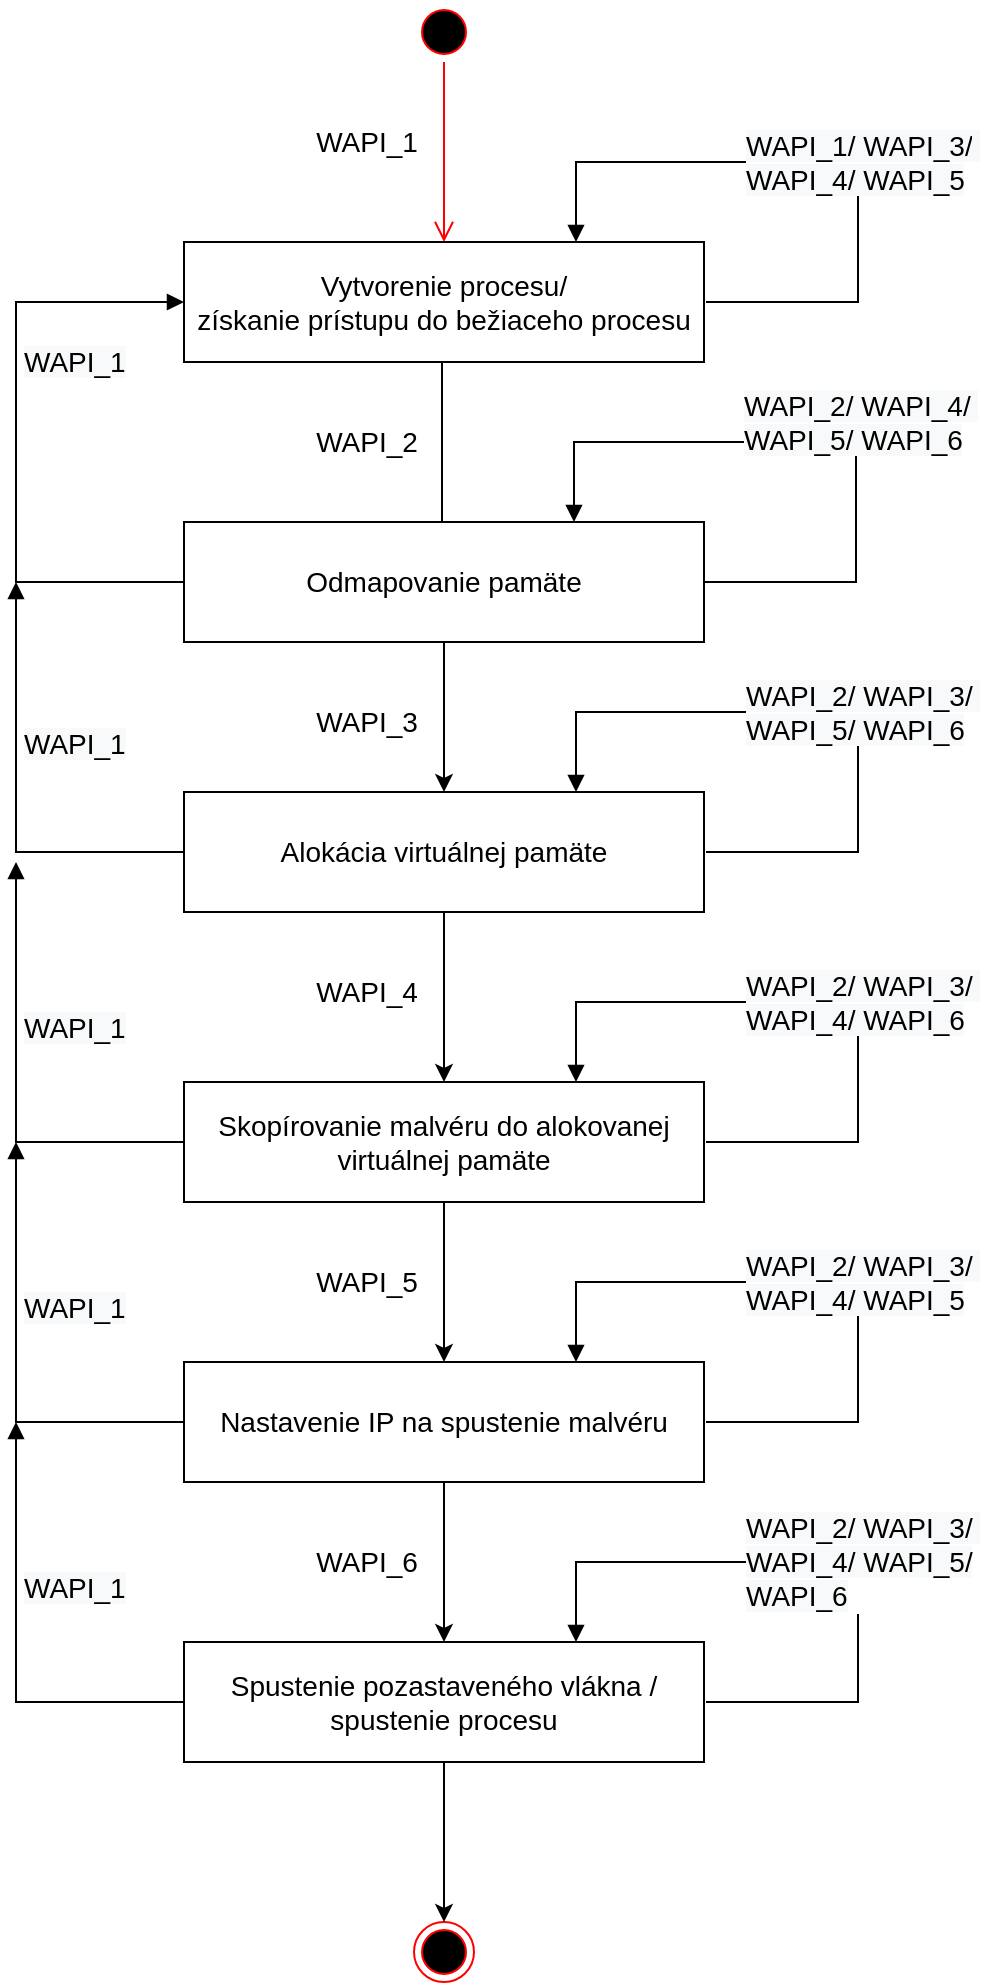 <mxfile version="13.1.14" type="device"><diagram id="Y6aJrYFt6ZVoB8-CAj4z" name="Page-1"><mxGraphModel dx="1038" dy="548" grid="1" gridSize="10" guides="1" tooltips="1" connect="1" arrows="1" fold="1" page="1" pageScale="1" pageWidth="827" pageHeight="1169" math="0" shadow="0"><root><mxCell id="0"/><mxCell id="1" parent="0"/><mxCell id="kTZIZ7-l3gT3kUIv5YvM-15" style="edgeStyle=orthogonalEdgeStyle;rounded=0;orthogonalLoop=1;jettySize=auto;html=1;entryX=0.5;entryY=0;entryDx=0;entryDy=0;" parent="1" edge="1"><mxGeometry relative="1" as="geometry"><mxPoint x="413" y="260" as="sourcePoint"/><mxPoint x="413" y="380" as="targetPoint"/></mxGeometry></mxCell><mxCell id="kTZIZ7-l3gT3kUIv5YvM-2" value="&lt;font style=&quot;font-size: 14px&quot;&gt;Vytvorenie procesu/&lt;br&gt;získanie prístupu do bežiaceho procesu&lt;/font&gt;" style="rounded=0;whiteSpace=wrap;html=1;" parent="1" vertex="1"><mxGeometry x="284" y="200" width="260" height="60" as="geometry"/></mxCell><mxCell id="kTZIZ7-l3gT3kUIv5YvM-13" style="edgeStyle=orthogonalEdgeStyle;rounded=0;orthogonalLoop=1;jettySize=auto;html=1;entryX=0.5;entryY=0;entryDx=0;entryDy=0;" parent="1" source="kTZIZ7-l3gT3kUIv5YvM-3" target="kTZIZ7-l3gT3kUIv5YvM-4" edge="1"><mxGeometry relative="1" as="geometry"/></mxCell><mxCell id="kTZIZ7-l3gT3kUIv5YvM-3" value="&lt;span style=&quot;font-size: 14px&quot;&gt;Odmapovanie pamäte&lt;/span&gt;" style="rounded=0;whiteSpace=wrap;html=1;" parent="1" vertex="1"><mxGeometry x="284" y="340" width="260" height="60" as="geometry"/></mxCell><mxCell id="kTZIZ7-l3gT3kUIv5YvM-12" style="edgeStyle=orthogonalEdgeStyle;rounded=0;orthogonalLoop=1;jettySize=auto;html=1;entryX=0.5;entryY=0;entryDx=0;entryDy=0;" parent="1" source="kTZIZ7-l3gT3kUIv5YvM-4" target="kTZIZ7-l3gT3kUIv5YvM-5" edge="1"><mxGeometry relative="1" as="geometry"/></mxCell><mxCell id="kTZIZ7-l3gT3kUIv5YvM-4" value="&lt;span style=&quot;font-size: 14px&quot;&gt;Alokácia virtuálnej pamäte&lt;/span&gt;" style="rounded=0;whiteSpace=wrap;html=1;" parent="1" vertex="1"><mxGeometry x="284" y="475" width="260" height="60" as="geometry"/></mxCell><mxCell id="kTZIZ7-l3gT3kUIv5YvM-11" style="edgeStyle=orthogonalEdgeStyle;rounded=0;orthogonalLoop=1;jettySize=auto;html=1;entryX=0.5;entryY=0;entryDx=0;entryDy=0;" parent="1" source="kTZIZ7-l3gT3kUIv5YvM-5" target="kTZIZ7-l3gT3kUIv5YvM-6" edge="1"><mxGeometry relative="1" as="geometry"/></mxCell><mxCell id="kTZIZ7-l3gT3kUIv5YvM-5" value="&lt;span style=&quot;font-size: 14px&quot;&gt;Skopírovanie malvéru do alokovanej virtuálnej pamäte&lt;/span&gt;" style="rounded=0;whiteSpace=wrap;html=1;" parent="1" vertex="1"><mxGeometry x="284" y="620" width="260" height="60" as="geometry"/></mxCell><mxCell id="q8GEtPRcEUDi8MsfSiwB-6" style="edgeStyle=orthogonalEdgeStyle;rounded=0;orthogonalLoop=1;jettySize=auto;html=1;entryX=0.5;entryY=0;entryDx=0;entryDy=0;" edge="1" parent="1" source="kTZIZ7-l3gT3kUIv5YvM-6" target="q8GEtPRcEUDi8MsfSiwB-3"><mxGeometry relative="1" as="geometry"/></mxCell><mxCell id="kTZIZ7-l3gT3kUIv5YvM-6" value="&lt;span style=&quot;font-size: 14px&quot;&gt;Nastavenie IP na spustenie malvéru&lt;/span&gt;&lt;span style=&quot;font-size: 14px&quot;&gt;&lt;br&gt;&lt;/span&gt;" style="rounded=0;whiteSpace=wrap;html=1;" parent="1" vertex="1"><mxGeometry x="284" y="760" width="260" height="60" as="geometry"/></mxCell><mxCell id="kTZIZ7-l3gT3kUIv5YvM-20" value="&lt;span style=&quot;font-size: 14px&quot;&gt;WAPI_2&lt;/span&gt;" style="text;html=1;align=center;verticalAlign=middle;resizable=0;points=[];autosize=1;" parent="1" vertex="1"><mxGeometry x="340" y="290" width="70" height="20" as="geometry"/></mxCell><mxCell id="kTZIZ7-l3gT3kUIv5YvM-21" value="&lt;span style=&quot;font-size: 14px&quot;&gt;WAPI_3&lt;/span&gt;" style="text;html=1;align=center;verticalAlign=middle;resizable=0;points=[];autosize=1;" parent="1" vertex="1"><mxGeometry x="340" y="430" width="70" height="20" as="geometry"/></mxCell><mxCell id="kTZIZ7-l3gT3kUIv5YvM-26" value="&lt;span style=&quot;font-size: 14px&quot;&gt;WAPI_4&lt;/span&gt;" style="text;html=1;align=center;verticalAlign=middle;resizable=0;points=[];autosize=1;" parent="1" vertex="1"><mxGeometry x="340" y="564.5" width="70" height="20" as="geometry"/></mxCell><mxCell id="kTZIZ7-l3gT3kUIv5YvM-27" value="&lt;span style=&quot;font-size: 14px&quot;&gt;WAPI_5&lt;/span&gt;" style="text;html=1;align=center;verticalAlign=middle;resizable=0;points=[];autosize=1;" parent="1" vertex="1"><mxGeometry x="340" y="710" width="70" height="20" as="geometry"/></mxCell><mxCell id="kTZIZ7-l3gT3kUIv5YvM-28" value="&lt;span style=&quot;font-size: 14px&quot;&gt;WAPI_1&lt;/span&gt;" style="text;html=1;align=center;verticalAlign=middle;resizable=0;points=[];autosize=1;" parent="1" vertex="1"><mxGeometry x="340" y="140" width="70" height="20" as="geometry"/></mxCell><mxCell id="kTZIZ7-l3gT3kUIv5YvM-39" value="&lt;span style=&quot;font-size: 14px ; text-align: center ; background-color: rgb(248 , 249 , 250)&quot;&gt;WAPI_2/&amp;nbsp;&lt;/span&gt;&lt;span style=&quot;font-size: 14px ; text-align: center ; background-color: rgb(248 , 249 , 250)&quot;&gt;WAPI_4/&amp;nbsp;&lt;br&gt;&lt;/span&gt;&lt;span style=&quot;font-size: 14px ; text-align: center ; background-color: rgb(248 , 249 , 250)&quot;&gt;WAPI_5/&amp;nbsp;&lt;/span&gt;&lt;span style=&quot;font-size: 14px ; text-align: center ; background-color: rgb(248 , 249 , 250)&quot;&gt;WAPI_6&lt;/span&gt;" style="edgeStyle=orthogonalEdgeStyle;html=1;align=left;spacingLeft=2;endArrow=block;rounded=0;exitX=1;exitY=0.5;exitDx=0;exitDy=0;" parent="1" source="kTZIZ7-l3gT3kUIv5YvM-3" edge="1"><mxGeometry x="0.26" y="-10" relative="1" as="geometry"><mxPoint x="405" y="620" as="sourcePoint"/><Array as="points"><mxPoint x="620" y="370"/><mxPoint x="620" y="300"/><mxPoint x="479" y="300"/></Array><mxPoint x="479" y="340" as="targetPoint"/><mxPoint as="offset"/></mxGeometry></mxCell><mxCell id="kTZIZ7-l3gT3kUIv5YvM-40" value="&lt;span style=&quot;font-size: 14px ; text-align: center ; background-color: rgb(248 , 249 , 250)&quot;&gt;WAPI_2/&amp;nbsp;&lt;/span&gt;&lt;span style=&quot;font-size: 14px ; text-align: center ; background-color: rgb(248 , 249 , 250)&quot;&gt;WAPI_3/&amp;nbsp;&lt;br&gt;&lt;/span&gt;&lt;span style=&quot;font-size: 14px ; text-align: center ; background-color: rgb(248 , 249 , 250)&quot;&gt;WAPI_5/&amp;nbsp;&lt;/span&gt;&lt;span style=&quot;font-size: 14px ; text-align: center ; background-color: rgb(248 , 249 , 250)&quot;&gt;WAPI_6&lt;/span&gt;" style="edgeStyle=orthogonalEdgeStyle;html=1;align=left;spacingLeft=2;endArrow=block;rounded=0;exitX=1;exitY=0.5;exitDx=0;exitDy=0;" parent="1" edge="1"><mxGeometry x="0.26" relative="1" as="geometry"><mxPoint x="545" y="505" as="sourcePoint"/><Array as="points"><mxPoint x="621" y="505"/><mxPoint x="621" y="435"/><mxPoint x="480" y="435"/></Array><mxPoint x="480" y="475" as="targetPoint"/><mxPoint as="offset"/></mxGeometry></mxCell><mxCell id="kTZIZ7-l3gT3kUIv5YvM-41" value="&lt;span style=&quot;font-size: 14px ; text-align: center ; background-color: rgb(248 , 249 , 250)&quot;&gt;WAPI_2/&amp;nbsp;&lt;/span&gt;&lt;span style=&quot;font-size: 14px ; text-align: center ; background-color: rgb(248 , 249 , 250)&quot;&gt;WAPI_3/&amp;nbsp;&lt;br&gt;&lt;/span&gt;&lt;span style=&quot;font-size: 14px ; text-align: center ; background-color: rgb(248 , 249 , 250)&quot;&gt;WAPI_4/ WAPI_6&lt;br&gt;&lt;/span&gt;" style="edgeStyle=orthogonalEdgeStyle;html=1;align=left;spacingLeft=2;endArrow=block;rounded=0;exitX=1;exitY=0.5;exitDx=0;exitDy=0;" parent="1" edge="1"><mxGeometry x="0.26" relative="1" as="geometry"><mxPoint x="545" y="650" as="sourcePoint"/><Array as="points"><mxPoint x="621" y="650"/><mxPoint x="621" y="580"/><mxPoint x="480" y="580"/></Array><mxPoint x="480" y="620" as="targetPoint"/><mxPoint as="offset"/></mxGeometry></mxCell><mxCell id="kTZIZ7-l3gT3kUIv5YvM-42" value="&lt;span style=&quot;font-size: 14px ; text-align: center ; background-color: rgb(248 , 249 , 250)&quot;&gt;WAPI_2/&amp;nbsp;&lt;/span&gt;&lt;span style=&quot;font-size: 14px ; text-align: center ; background-color: rgb(248 , 249 , 250)&quot;&gt;WAPI_3/&amp;nbsp;&lt;/span&gt;&lt;span style=&quot;font-size: 14px ; text-align: center ; background-color: rgb(248 , 249 , 250)&quot;&gt;&lt;br&gt;&lt;/span&gt;&lt;span style=&quot;font-size: 14px ; text-align: center ; background-color: rgb(248 , 249 , 250)&quot;&gt;WAPI_4/&amp;nbsp;&lt;/span&gt;&lt;span style=&quot;font-size: 14px ; text-align: center ; background-color: rgb(248 , 249 , 250)&quot;&gt;WAPI_5&lt;/span&gt;" style="edgeStyle=orthogonalEdgeStyle;html=1;align=left;spacingLeft=2;endArrow=block;rounded=0;exitX=1;exitY=0.5;exitDx=0;exitDy=0;" parent="1" edge="1"><mxGeometry x="0.26" relative="1" as="geometry"><mxPoint x="545" y="790" as="sourcePoint"/><Array as="points"><mxPoint x="621" y="790"/><mxPoint x="621" y="720"/><mxPoint x="480" y="720"/></Array><mxPoint x="480" y="760" as="targetPoint"/><mxPoint as="offset"/></mxGeometry></mxCell><mxCell id="kTZIZ7-l3gT3kUIv5YvM-43" value="&lt;span style=&quot;font-size: 14px ; text-align: center ; background-color: rgb(248 , 249 , 250)&quot;&gt;WAPI_1&lt;/span&gt;" style="edgeStyle=orthogonalEdgeStyle;html=1;align=left;spacingLeft=2;endArrow=block;rounded=0;exitX=0;exitY=0.5;exitDx=0;exitDy=0;entryX=0;entryY=0.5;entryDx=0;entryDy=0;" parent="1" source="kTZIZ7-l3gT3kUIv5YvM-3" target="kTZIZ7-l3gT3kUIv5YvM-2" edge="1"><mxGeometry x="0.26" relative="1" as="geometry"><mxPoint x="554" y="420" as="sourcePoint"/><Array as="points"><mxPoint x="200" y="370"/><mxPoint x="200" y="230"/></Array><mxPoint x="489" y="390" as="targetPoint"/><mxPoint as="offset"/></mxGeometry></mxCell><mxCell id="kTZIZ7-l3gT3kUIv5YvM-47" value="&lt;span style=&quot;font-size: 14px ; text-align: center ; background-color: rgb(248 , 249 , 250)&quot;&gt;WAPI_1&lt;/span&gt;" style="edgeStyle=orthogonalEdgeStyle;html=1;align=left;spacingLeft=2;endArrow=block;rounded=0;exitX=0;exitY=0.5;exitDx=0;exitDy=0;" parent="1" source="kTZIZ7-l3gT3kUIv5YvM-4" edge="1"><mxGeometry x="0.26" relative="1" as="geometry"><mxPoint x="184" y="620" as="sourcePoint"/><Array as="points"><mxPoint x="200" y="505"/></Array><mxPoint x="200" y="370" as="targetPoint"/><mxPoint as="offset"/></mxGeometry></mxCell><mxCell id="kTZIZ7-l3gT3kUIv5YvM-48" value="&lt;span style=&quot;font-size: 14px ; text-align: center ; background-color: rgb(248 , 249 , 250)&quot;&gt;WAPI_1&lt;/span&gt;" style="edgeStyle=orthogonalEdgeStyle;html=1;align=left;spacingLeft=2;endArrow=block;rounded=0;exitX=0;exitY=0.5;exitDx=0;exitDy=0;" parent="1" edge="1" source="kTZIZ7-l3gT3kUIv5YvM-5"><mxGeometry x="0.26" relative="1" as="geometry"><mxPoint x="284" y="725" as="sourcePoint"/><Array as="points"><mxPoint x="200" y="650"/></Array><mxPoint x="200" y="510" as="targetPoint"/><mxPoint as="offset"/></mxGeometry></mxCell><mxCell id="kTZIZ7-l3gT3kUIv5YvM-49" value="&lt;span style=&quot;font-size: 14px ; text-align: center ; background-color: rgb(248 , 249 , 250)&quot;&gt;WAPI_1&lt;/span&gt;" style="edgeStyle=orthogonalEdgeStyle;html=1;align=left;spacingLeft=2;endArrow=block;rounded=0;exitX=0;exitY=0.5;exitDx=0;exitDy=0;" parent="1" edge="1" source="kTZIZ7-l3gT3kUIv5YvM-6"><mxGeometry x="0.26" relative="1" as="geometry"><mxPoint x="284" y="937.5" as="sourcePoint"/><Array as="points"><mxPoint x="200" y="790"/></Array><mxPoint x="200" y="650" as="targetPoint"/><mxPoint as="offset"/></mxGeometry></mxCell><mxCell id="Te5pKfVqlNjx0CKis1d5-1" value="&lt;span style=&quot;font-size: 14px ; text-align: center ; background-color: rgb(248 , 249 , 250)&quot;&gt;WAPI_1/&amp;nbsp;&lt;/span&gt;&lt;span style=&quot;font-size: 14px ; text-align: center ; background-color: rgb(248 , 249 , 250)&quot;&gt;WAPI_3/&lt;/span&gt;&lt;span style=&quot;font-size: 14px ; text-align: center ; background-color: rgb(248 , 249 , 250)&quot;&gt;&amp;nbsp;&lt;br&gt;&lt;/span&gt;&lt;span style=&quot;font-size: 14px ; text-align: center ; background-color: rgb(248 , 249 , 250)&quot;&gt;WAPI_4/&amp;nbsp;&lt;/span&gt;&lt;span style=&quot;font-size: 14px ; text-align: center ; background-color: rgb(248 , 249 , 250)&quot;&gt;WAPI_5&lt;/span&gt;" style="edgeStyle=orthogonalEdgeStyle;html=1;align=left;spacingLeft=2;endArrow=block;rounded=0;exitX=1;exitY=0.5;exitDx=0;exitDy=0;" parent="1" edge="1"><mxGeometry x="0.26" relative="1" as="geometry"><mxPoint x="545" y="230" as="sourcePoint"/><Array as="points"><mxPoint x="621" y="230"/><mxPoint x="621" y="160"/><mxPoint x="480" y="160"/></Array><mxPoint x="480" y="200" as="targetPoint"/><mxPoint as="offset"/></mxGeometry></mxCell><mxCell id="Te5pKfVqlNjx0CKis1d5-4" value="" style="ellipse;html=1;shape=startState;fillColor=#000000;strokeColor=#ff0000;" parent="1" vertex="1"><mxGeometry x="399" y="80" width="30" height="30" as="geometry"/></mxCell><mxCell id="Te5pKfVqlNjx0CKis1d5-5" value="" style="edgeStyle=orthogonalEdgeStyle;html=1;verticalAlign=bottom;endArrow=open;endSize=8;strokeColor=#ff0000;entryX=0.5;entryY=0;entryDx=0;entryDy=0;" parent="1" source="Te5pKfVqlNjx0CKis1d5-4" target="kTZIZ7-l3gT3kUIv5YvM-2" edge="1"><mxGeometry relative="1" as="geometry"><mxPoint x="414" y="150" as="targetPoint"/></mxGeometry></mxCell><mxCell id="Te5pKfVqlNjx0CKis1d5-6" value="" style="ellipse;html=1;shape=endState;fillColor=#000000;strokeColor=#ff0000;" parent="1" vertex="1"><mxGeometry x="399" y="1040" width="30" height="30" as="geometry"/></mxCell><mxCell id="q8GEtPRcEUDi8MsfSiwB-7" style="edgeStyle=orthogonalEdgeStyle;rounded=0;orthogonalLoop=1;jettySize=auto;html=1;" edge="1" parent="1" source="q8GEtPRcEUDi8MsfSiwB-3"><mxGeometry relative="1" as="geometry"><mxPoint x="414" y="1040" as="targetPoint"/></mxGeometry></mxCell><mxCell id="q8GEtPRcEUDi8MsfSiwB-3" value="&lt;span style=&quot;font-size: 14px&quot;&gt;Spustenie pozastaveného vlákna /&lt;br&gt;spustenie procesu&lt;br&gt;&lt;/span&gt;" style="rounded=0;whiteSpace=wrap;html=1;" vertex="1" parent="1"><mxGeometry x="284" y="900" width="260" height="60" as="geometry"/></mxCell><mxCell id="q8GEtPRcEUDi8MsfSiwB-4" value="&lt;span style=&quot;font-size: 14px&quot;&gt;WAPI_6&lt;/span&gt;" style="text;html=1;align=center;verticalAlign=middle;resizable=0;points=[];autosize=1;" vertex="1" parent="1"><mxGeometry x="340" y="850" width="70" height="20" as="geometry"/></mxCell><mxCell id="q8GEtPRcEUDi8MsfSiwB-5" value="&lt;span style=&quot;font-size: 14px ; text-align: center ; background-color: rgb(248 , 249 , 250)&quot;&gt;WAPI_2/&amp;nbsp;&lt;/span&gt;&lt;span style=&quot;font-size: 14px ; text-align: center ; background-color: rgb(248 , 249 , 250)&quot;&gt;WAPI_3/&amp;nbsp;&lt;/span&gt;&lt;span style=&quot;font-size: 14px ; text-align: center ; background-color: rgb(248 , 249 , 250)&quot;&gt;&lt;br&gt;&lt;/span&gt;&lt;span style=&quot;font-size: 14px ; text-align: center ; background-color: rgb(248 , 249 , 250)&quot;&gt;WAPI_4/&amp;nbsp;&lt;/span&gt;&lt;span style=&quot;font-size: 14px ; text-align: center ; background-color: rgb(248 , 249 , 250)&quot;&gt;WAPI_5/&lt;br&gt;WAPI_6&lt;br&gt;&lt;/span&gt;" style="edgeStyle=orthogonalEdgeStyle;html=1;align=left;spacingLeft=2;endArrow=block;rounded=0;exitX=1;exitY=0.5;exitDx=0;exitDy=0;" edge="1" parent="1"><mxGeometry x="0.26" relative="1" as="geometry"><mxPoint x="545" y="930" as="sourcePoint"/><Array as="points"><mxPoint x="621" y="930"/><mxPoint x="621" y="860"/><mxPoint x="480" y="860"/></Array><mxPoint x="480" y="900" as="targetPoint"/><mxPoint as="offset"/></mxGeometry></mxCell><mxCell id="q8GEtPRcEUDi8MsfSiwB-8" value="&lt;span style=&quot;font-size: 14px ; text-align: center ; background-color: rgb(248 , 249 , 250)&quot;&gt;WAPI_1&lt;/span&gt;" style="edgeStyle=orthogonalEdgeStyle;html=1;align=left;spacingLeft=2;endArrow=block;rounded=0;exitX=0;exitY=0.5;exitDx=0;exitDy=0;" edge="1" parent="1"><mxGeometry x="0.26" relative="1" as="geometry"><mxPoint x="284" y="930" as="sourcePoint"/><Array as="points"><mxPoint x="200" y="930"/></Array><mxPoint x="200" y="790" as="targetPoint"/><mxPoint as="offset"/></mxGeometry></mxCell></root></mxGraphModel></diagram></mxfile>